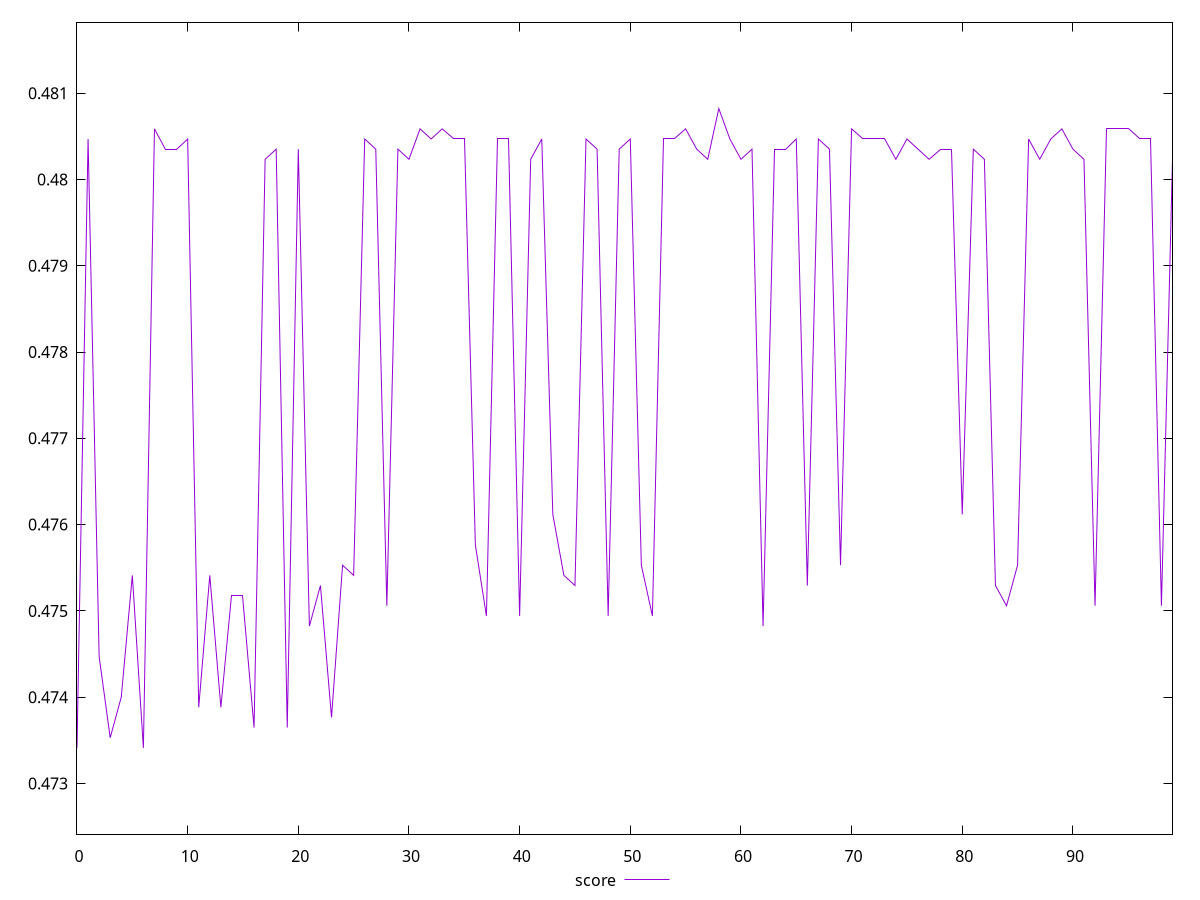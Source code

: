reset

$score <<EOF
0 0.47341176470588237
1 0.4804705882352941
2 0.4744705882352941
3 0.47352941176470587
4 0.474
5 0.47541176470588237
6 0.47341176470588237
7 0.48058823529411765
8 0.4803529411764706
9 0.4803529411764706
10 0.4804705882352941
11 0.4738823529411765
12 0.47541176470588237
13 0.4738823529411765
14 0.4751764705882353
15 0.4751764705882353
16 0.4736470588235294
17 0.48023529411764704
18 0.4803529411764706
19 0.4736470588235294
20 0.4803529411764706
21 0.4748235294117647
22 0.4752941176470588
23 0.4737647058823529
24 0.47552941176470587
25 0.47541176470588237
26 0.4804705882352941
27 0.4803529411764706
28 0.47505882352941176
29 0.4803529411764706
30 0.48023529411764704
31 0.48058823529411765
32 0.4804705882352941
33 0.48058823529411765
34 0.4804705882352941
35 0.4804705882352941
36 0.4757647058823529
37 0.47494117647058826
38 0.4804705882352941
39 0.4804705882352941
40 0.47494117647058826
41 0.48023529411764704
42 0.4804705882352941
43 0.47611764705882353
44 0.47541176470588237
45 0.4752941176470588
46 0.4804705882352941
47 0.4803529411764706
48 0.47494117647058826
49 0.4803529411764706
50 0.4804705882352941
51 0.47552941176470587
52 0.47494117647058826
53 0.4804705882352941
54 0.4804705882352941
55 0.48058823529411765
56 0.4803529411764706
57 0.48023529411764704
58 0.4808235294117647
59 0.4804705882352941
60 0.48023529411764704
61 0.4803529411764706
62 0.4748235294117647
63 0.4803529411764706
64 0.4803529411764706
65 0.4804705882352941
66 0.4752941176470588
67 0.4804705882352941
68 0.4803529411764706
69 0.47552941176470587
70 0.48058823529411765
71 0.4804705882352941
72 0.4804705882352941
73 0.4804705882352941
74 0.48023529411764704
75 0.4804705882352941
76 0.4803529411764706
77 0.48023529411764704
78 0.4803529411764706
79 0.4803529411764706
80 0.47611764705882353
81 0.4803529411764706
82 0.48023529411764704
83 0.4752941176470588
84 0.47505882352941176
85 0.47552941176470587
86 0.4804705882352941
87 0.48023529411764704
88 0.4804705882352941
89 0.48058823529411765
90 0.4803529411764706
91 0.48023529411764704
92 0.47505882352941176
93 0.48058823529411765
94 0.48058823529411765
95 0.48058823529411765
96 0.4804705882352941
97 0.4804705882352941
98 0.47505882352941176
99 0.48023529411764704
EOF

set key outside below
set xrange [0:99]
set yrange [0.47241176470588236:0.4818235294117647]
set trange [0.47241176470588236:0.4818235294117647]
set terminal svg size 640, 500 enhanced background rgb 'white'
set output "reprap/render-blocking-resources/samples/pages+cached+nointeractive/score/values.svg"

plot $score title "score" with line

reset
